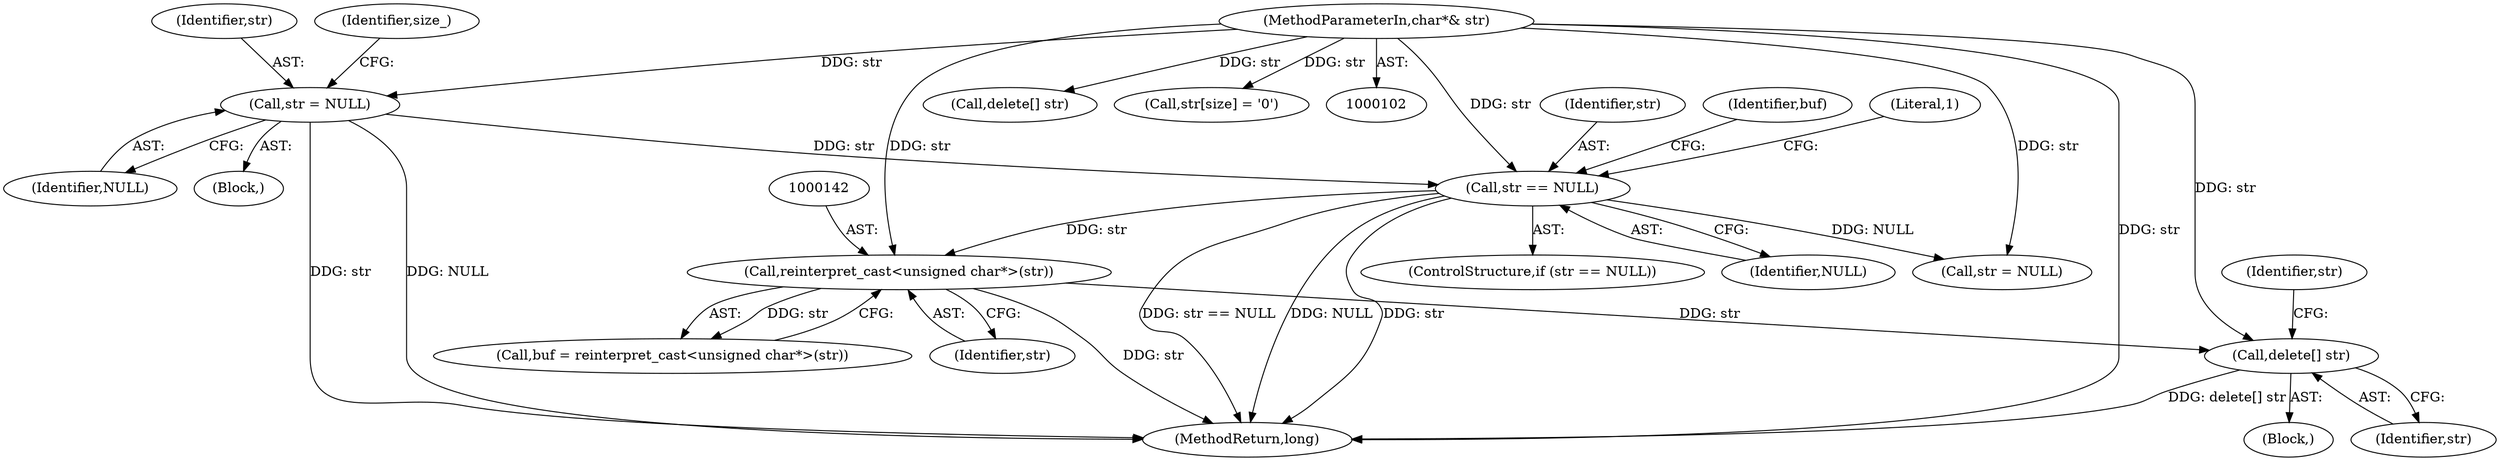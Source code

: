 digraph "1_Android_cc274e2abe8b2a6698a5c47d8aa4bb45f1f9538d_65@API" {
"1000154" [label="(Call,delete[] str)"];
"1000141" [label="(Call,reinterpret_cast<unsigned char*>(str))"];
"1000133" [label="(Call,str == NULL)"];
"1000110" [label="(Call,str = NULL)"];
"1000106" [label="(MethodParameterIn,char*& str)"];
"1000108" [label="(Call,delete[] str)"];
"1000111" [label="(Identifier,str)"];
"1000138" [label="(Literal,1)"];
"1000106" [label="(MethodParameterIn,char*& str)"];
"1000157" [label="(Identifier,str)"];
"1000110" [label="(Call,str = NULL)"];
"1000115" [label="(Identifier,size_)"];
"1000133" [label="(Call,str == NULL)"];
"1000141" [label="(Call,reinterpret_cast<unsigned char*>(str))"];
"1000135" [label="(Identifier,NULL)"];
"1000168" [label="(MethodReturn,long)"];
"1000156" [label="(Call,str = NULL)"];
"1000112" [label="(Identifier,NULL)"];
"1000161" [label="(Call,str[size] = '\0')"];
"1000107" [label="(Block,)"];
"1000134" [label="(Identifier,str)"];
"1000155" [label="(Identifier,str)"];
"1000139" [label="(Call,buf = reinterpret_cast<unsigned char*>(str))"];
"1000154" [label="(Call,delete[] str)"];
"1000143" [label="(Identifier,str)"];
"1000132" [label="(ControlStructure,if (str == NULL))"];
"1000153" [label="(Block,)"];
"1000140" [label="(Identifier,buf)"];
"1000154" -> "1000153"  [label="AST: "];
"1000154" -> "1000155"  [label="CFG: "];
"1000155" -> "1000154"  [label="AST: "];
"1000157" -> "1000154"  [label="CFG: "];
"1000154" -> "1000168"  [label="DDG: delete[] str"];
"1000141" -> "1000154"  [label="DDG: str"];
"1000106" -> "1000154"  [label="DDG: str"];
"1000141" -> "1000139"  [label="AST: "];
"1000141" -> "1000143"  [label="CFG: "];
"1000142" -> "1000141"  [label="AST: "];
"1000143" -> "1000141"  [label="AST: "];
"1000139" -> "1000141"  [label="CFG: "];
"1000141" -> "1000168"  [label="DDG: str"];
"1000141" -> "1000139"  [label="DDG: str"];
"1000133" -> "1000141"  [label="DDG: str"];
"1000106" -> "1000141"  [label="DDG: str"];
"1000133" -> "1000132"  [label="AST: "];
"1000133" -> "1000135"  [label="CFG: "];
"1000134" -> "1000133"  [label="AST: "];
"1000135" -> "1000133"  [label="AST: "];
"1000138" -> "1000133"  [label="CFG: "];
"1000140" -> "1000133"  [label="CFG: "];
"1000133" -> "1000168"  [label="DDG: str"];
"1000133" -> "1000168"  [label="DDG: str == NULL"];
"1000133" -> "1000168"  [label="DDG: NULL"];
"1000110" -> "1000133"  [label="DDG: str"];
"1000106" -> "1000133"  [label="DDG: str"];
"1000133" -> "1000156"  [label="DDG: NULL"];
"1000110" -> "1000107"  [label="AST: "];
"1000110" -> "1000112"  [label="CFG: "];
"1000111" -> "1000110"  [label="AST: "];
"1000112" -> "1000110"  [label="AST: "];
"1000115" -> "1000110"  [label="CFG: "];
"1000110" -> "1000168"  [label="DDG: NULL"];
"1000110" -> "1000168"  [label="DDG: str"];
"1000106" -> "1000110"  [label="DDG: str"];
"1000106" -> "1000102"  [label="AST: "];
"1000106" -> "1000168"  [label="DDG: str"];
"1000106" -> "1000108"  [label="DDG: str"];
"1000106" -> "1000156"  [label="DDG: str"];
"1000106" -> "1000161"  [label="DDG: str"];
}
